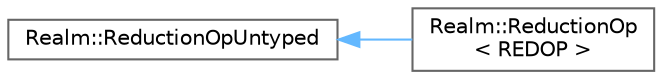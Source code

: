 digraph "Graphical Class Hierarchy"
{
 // LATEX_PDF_SIZE
  bgcolor="transparent";
  edge [fontname=Helvetica,fontsize=10,labelfontname=Helvetica,labelfontsize=10];
  node [fontname=Helvetica,fontsize=10,shape=box,height=0.2,width=0.4];
  rankdir="LR";
  Node0 [id="Node000000",label="Realm::ReductionOpUntyped",height=0.2,width=0.4,color="grey40", fillcolor="white", style="filled",URL="$structRealm_1_1ReductionOpUntyped.html",tooltip=" "];
  Node0 -> Node1 [id="edge285_Node000000_Node000001",dir="back",color="steelblue1",style="solid",tooltip=" "];
  Node1 [id="Node000001",label="Realm::ReductionOp\l\< REDOP \>",height=0.2,width=0.4,color="grey40", fillcolor="white", style="filled",URL="$structRealm_1_1ReductionOp.html",tooltip=" "];
}

